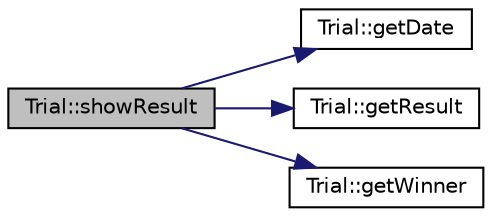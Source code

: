 digraph "Trial::showResult"
{
 // LATEX_PDF_SIZE
  edge [fontname="Helvetica",fontsize="10",labelfontname="Helvetica",labelfontsize="10"];
  node [fontname="Helvetica",fontsize="10",shape=record];
  rankdir="LR";
  Node1 [label="Trial::showResult",height=0.2,width=0.4,color="black", fillcolor="grey75", style="filled", fontcolor="black",tooltip=" "];
  Node1 -> Node2 [color="midnightblue",fontsize="10",style="solid",fontname="Helvetica"];
  Node2 [label="Trial::getDate",height=0.2,width=0.4,color="black", fillcolor="white", style="filled",URL="$class_trial.html#a4a4089150e61b011edcc7055b1d3e6f7",tooltip=" "];
  Node1 -> Node3 [color="midnightblue",fontsize="10",style="solid",fontname="Helvetica"];
  Node3 [label="Trial::getResult",height=0.2,width=0.4,color="black", fillcolor="white", style="filled",URL="$class_trial.html#a6020f01eb07c1a93685d453f23f19e78",tooltip=" "];
  Node1 -> Node4 [color="midnightblue",fontsize="10",style="solid",fontname="Helvetica"];
  Node4 [label="Trial::getWinner",height=0.2,width=0.4,color="black", fillcolor="white", style="filled",URL="$class_trial.html#a4d4f75cc4d58830178dd4a51037ae40a",tooltip=" "];
}
